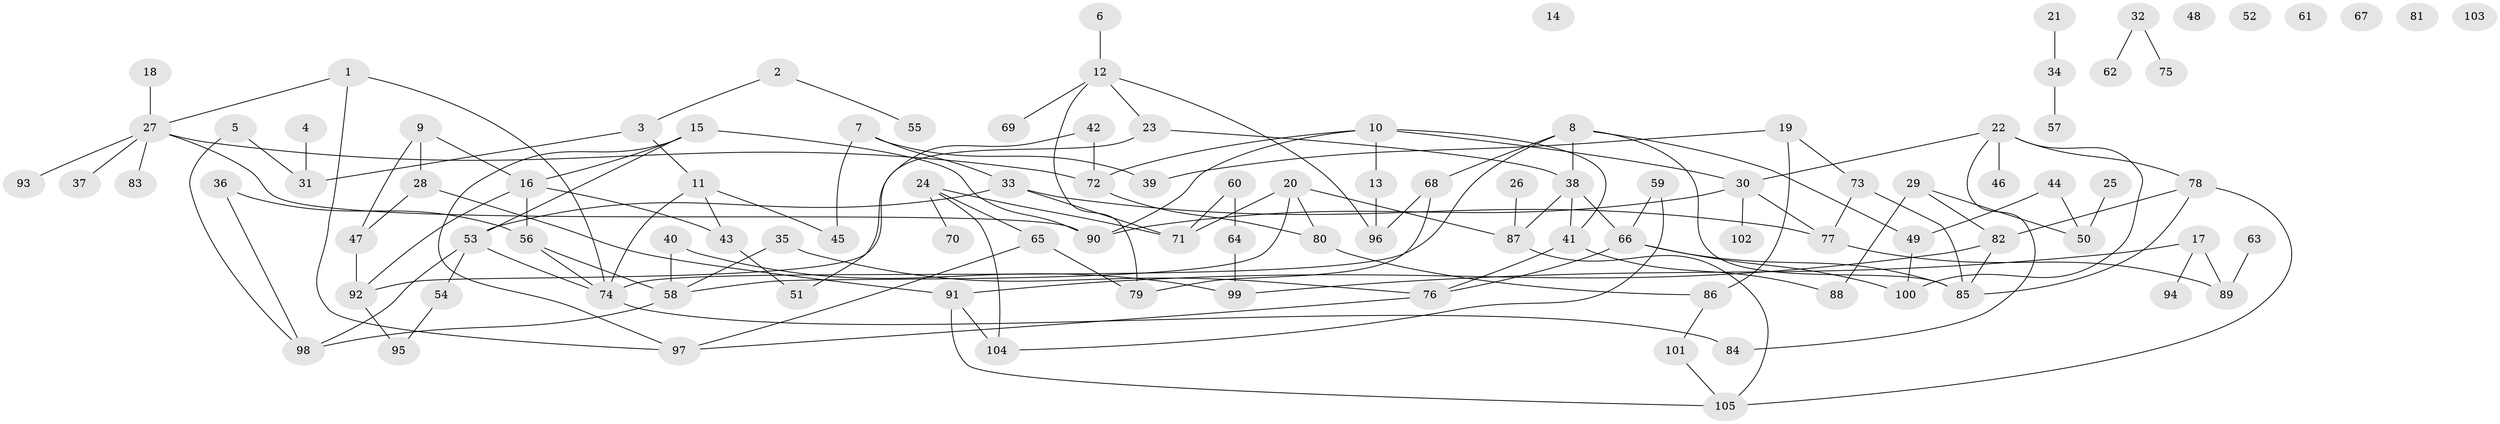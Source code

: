// coarse degree distribution, {3: 0.1527777777777778, 2: 0.18055555555555555, 4: 0.1111111111111111, 6: 0.1388888888888889, 7: 0.027777777777777776, 8: 0.027777777777777776, 0: 0.09722222222222222, 1: 0.20833333333333334, 5: 0.05555555555555555}
// Generated by graph-tools (version 1.1) at 2025/41/03/06/25 10:41:23]
// undirected, 105 vertices, 142 edges
graph export_dot {
graph [start="1"]
  node [color=gray90,style=filled];
  1;
  2;
  3;
  4;
  5;
  6;
  7;
  8;
  9;
  10;
  11;
  12;
  13;
  14;
  15;
  16;
  17;
  18;
  19;
  20;
  21;
  22;
  23;
  24;
  25;
  26;
  27;
  28;
  29;
  30;
  31;
  32;
  33;
  34;
  35;
  36;
  37;
  38;
  39;
  40;
  41;
  42;
  43;
  44;
  45;
  46;
  47;
  48;
  49;
  50;
  51;
  52;
  53;
  54;
  55;
  56;
  57;
  58;
  59;
  60;
  61;
  62;
  63;
  64;
  65;
  66;
  67;
  68;
  69;
  70;
  71;
  72;
  73;
  74;
  75;
  76;
  77;
  78;
  79;
  80;
  81;
  82;
  83;
  84;
  85;
  86;
  87;
  88;
  89;
  90;
  91;
  92;
  93;
  94;
  95;
  96;
  97;
  98;
  99;
  100;
  101;
  102;
  103;
  104;
  105;
  1 -- 27;
  1 -- 74;
  1 -- 97;
  2 -- 3;
  2 -- 55;
  3 -- 11;
  3 -- 31;
  4 -- 31;
  5 -- 31;
  5 -- 98;
  6 -- 12;
  7 -- 33;
  7 -- 39;
  7 -- 45;
  8 -- 38;
  8 -- 49;
  8 -- 68;
  8 -- 74;
  8 -- 85;
  9 -- 16;
  9 -- 28;
  9 -- 47;
  10 -- 13;
  10 -- 30;
  10 -- 41;
  10 -- 72;
  10 -- 90;
  11 -- 43;
  11 -- 45;
  11 -- 74;
  12 -- 23;
  12 -- 69;
  12 -- 79;
  12 -- 96;
  13 -- 96;
  15 -- 16;
  15 -- 53;
  15 -- 90;
  15 -- 97;
  16 -- 43;
  16 -- 56;
  16 -- 92;
  17 -- 89;
  17 -- 94;
  17 -- 99;
  18 -- 27;
  19 -- 39;
  19 -- 73;
  19 -- 86;
  20 -- 58;
  20 -- 71;
  20 -- 80;
  20 -- 87;
  21 -- 34;
  22 -- 30;
  22 -- 46;
  22 -- 78;
  22 -- 84;
  22 -- 100;
  23 -- 38;
  23 -- 92;
  24 -- 65;
  24 -- 70;
  24 -- 71;
  24 -- 104;
  25 -- 50;
  26 -- 87;
  27 -- 37;
  27 -- 72;
  27 -- 83;
  27 -- 90;
  27 -- 93;
  28 -- 47;
  28 -- 91;
  29 -- 50;
  29 -- 82;
  29 -- 88;
  30 -- 77;
  30 -- 90;
  30 -- 102;
  32 -- 62;
  32 -- 75;
  33 -- 53;
  33 -- 71;
  33 -- 77;
  34 -- 57;
  35 -- 58;
  35 -- 76;
  36 -- 56;
  36 -- 98;
  38 -- 41;
  38 -- 66;
  38 -- 87;
  40 -- 58;
  40 -- 99;
  41 -- 76;
  41 -- 88;
  42 -- 51;
  42 -- 72;
  43 -- 51;
  44 -- 49;
  44 -- 50;
  47 -- 92;
  49 -- 100;
  53 -- 54;
  53 -- 74;
  53 -- 98;
  54 -- 95;
  56 -- 58;
  56 -- 74;
  58 -- 98;
  59 -- 66;
  59 -- 104;
  60 -- 64;
  60 -- 71;
  63 -- 89;
  64 -- 99;
  65 -- 79;
  65 -- 97;
  66 -- 76;
  66 -- 85;
  66 -- 100;
  68 -- 79;
  68 -- 96;
  72 -- 80;
  73 -- 77;
  73 -- 85;
  74 -- 84;
  76 -- 97;
  77 -- 89;
  78 -- 82;
  78 -- 85;
  78 -- 105;
  80 -- 86;
  82 -- 85;
  82 -- 91;
  86 -- 101;
  87 -- 105;
  91 -- 104;
  91 -- 105;
  92 -- 95;
  101 -- 105;
}
